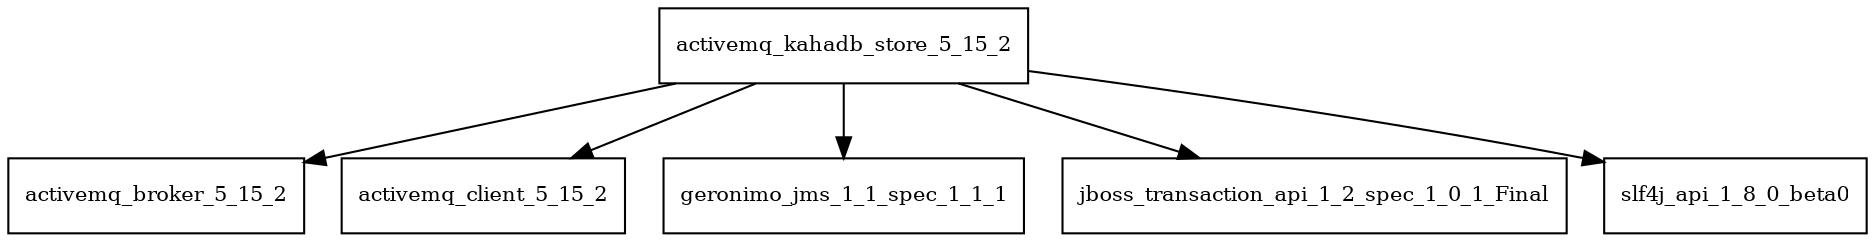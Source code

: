 digraph activemq_kahadb_store_5_15_2_dependencies {
  node [shape = box, fontsize=10.0];
  activemq_kahadb_store_5_15_2 -> activemq_broker_5_15_2;
  activemq_kahadb_store_5_15_2 -> activemq_client_5_15_2;
  activemq_kahadb_store_5_15_2 -> geronimo_jms_1_1_spec_1_1_1;
  activemq_kahadb_store_5_15_2 -> jboss_transaction_api_1_2_spec_1_0_1_Final;
  activemq_kahadb_store_5_15_2 -> slf4j_api_1_8_0_beta0;
}
